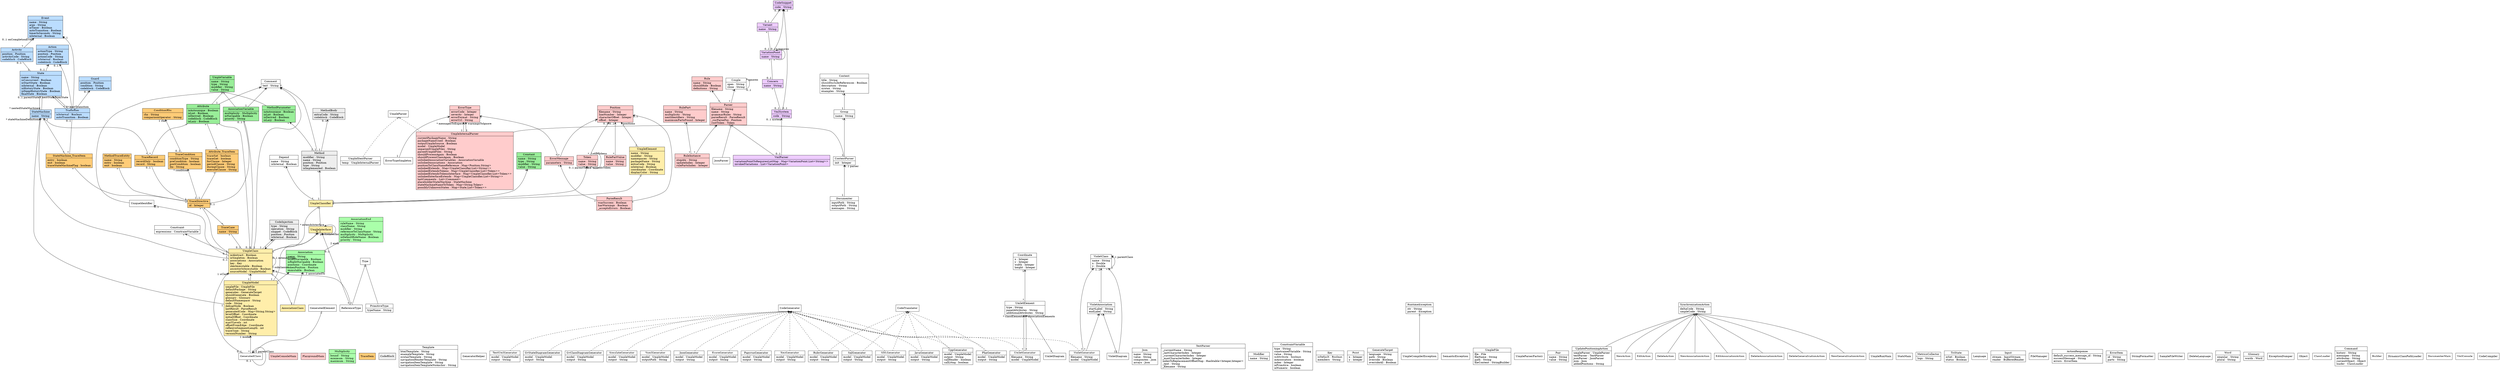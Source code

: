 // Code generated by Umple

digraph "DiagramMaster" {
  size="80,10"
  rankdir="BT"
  node [shape=record; href="javascript:Action.selectClass(\"\N\");"];

  // Class: Parser
  Parser [ style=filled, fillcolor="#FFCCCC" shape=record, label="{Parser|filename\ :\ String\l\
name\ :\ String\l\
grammarRules\ :\ String\l\
parseResult\ :\ ParseResult\l\
_curParsePos\ :\ Position\l\
rootToken\ :\ Token\l}",
   tooltip="class Parser
* Parses an Umple file (.ump) based on grammar rules.
 
 As parsing is going on \"tokens\" will be created and linked together in a hierarchy fashion based on what was parsed.
@umplesource DiagramMaster.ump 27
@umplesource Parser.ump 172
@umplesource Parser_Code.ump 675
"];

  // Class: UmpleInternalParser
  UmpleInternalParser [ style=filled, fillcolor="#FFCCCC" shape=record, label="{UmpleInternalParser|currentPackageName\ :\ String\l\
packageNameUsed\ :\ Boolean\l\
outputUmpleSource\ :\ Boolean\l\
model\ :\ UmpleModel\l\
unparsedUmpleFiles\ :\ String\l\
parsedUmpleFiles\ :\ String\l\
shouldProcessAgain\ :\ Boolean\l\
shouldProcessClassAgain\ :\ Boolean\l\
unlinkedAssociationVariables\ :\ AssociationVariable\l\
unlinkedAssociations\ :\ Association\l\
positionToClassNameReference\ :\ Map&lt;Position,String&gt;\l\
unlinkedExtends\ :\ Map&lt;UmpleClassifier,List&lt;String&gt;&gt;\l\
unlinkedExtendsTokens\ :\ Map&lt;UmpleClassifier,List&lt;Token&gt;&gt;\l\
unlinkedExtendsTokensInterface\ :\ Map&lt;UmpleClassifier,List&lt;Token&gt;&gt;\l\
unlinkedInterfaceExtends\ :\ Map&lt;UmpleClassifier,List&lt;String&gt;&gt;\l\
lastComments\ :\ List&lt;Comment&gt;\l\
placeholderStateMachine\ :\ StateMachine\l\
stateMachineNameToToken\ :\ Map&lt;String,Token&gt;\l\
possiblyUnknownStates\ :\ Map&lt;State,List&lt;Token&gt;&gt;\l}",
   tooltip="class UmpleInternalParser
Pink for core Umple classes for parsing and the model
Copyright: All contributers to the Umple Project

This file is made available subject to the open source license found at:
http://umple.org/license
This is our internal parser implementation for the Umple language.  It uses
a generic Parser that can read an external EBNF grammar file, and then populate
an abstract syntax tree.

The work of the UmpleInternalParser is 

a) The grammar definition (defined externally in *.grammar files)
b) Analyzing the AST to populate an Umple meta model instance
c) Delegating to our code generator to produce the necessary artifacts (i.e. Java / PHP / Ruby code)

Please refer to UmpleInternalParser_Code.ump for implementation details.
@umplesource DiagramMaster.ump 25
@umplesource UmpleInternalParser.ump 23
@umplesource UmpleInternalParser_Code.ump 33
@umplesource UmpleInternalParser_CodeCore.ump 17
@umplesource UmpleInternalParser_CodeClass.ump 17
@umplesource UmpleInternalParser_CodeConstraints.ump 17
@umplesource UmpleInternalParser_CodeStateMachine.ump 17
@umplesource UmpleInternalParser_CodeTrace.ump 17
@umplesource UmpleInternalParser_CodeLayout.ump 17
"];
  UmpleInternalParser -> Parser [arrowhead="empty"; samehead="gen"];

  UmpleInternalParser -> UmpleParser [  arrowhead="empty"; samehead="gen"; style=dashed];


  // Class: Rule
  Rule [ style=filled, fillcolor="#FFCCCC" shape=record, label="{Rule|name\ :\ String\l\
shouldHide\ :\ Boolean\l\
definitions\ :\ String\l}",
   tooltip="class Rule
* Represents a rule, which has a name and contains definitions that describe it.
 
 Examples of this are a class definition.
@umplesource DiagramMaster.ump 28
@umplesource Parser.ump 133
"];

  // Class: Position
  Position [ style=filled, fillcolor="#FFCCCC" shape=record, label="{Position|filename\ :\ String\l\
lineNumber\ :\ Integer\l\
characterOffset\ :\ Integer\l\
offset\ :\ Integer\l}",
   tooltip="class Position
* Used to indicate the coordinates of a position when parsing.  This is done by keeping track of the
 filename, the line number and the corresponding offset on that line number.
@umplesource DiagramMaster.ump 29
@umplesource Parser.ump 111
@umplesource Parser_Code.ump 322
"];

  // Class: RulePartValue
  RulePartValue [ style=filled, fillcolor="#FFCCCC" shape=record, label="{RulePartValue|name\ :\ String\l\
value\ :\ String\l}",
   tooltip="class RulePartValue
@umplesource DiagramMaster.ump 30
@umplesource Parser.ump 144
"];

  // Class: RulePart
  RulePart [ style=filled, fillcolor="#FFCCCC" shape=record, label="{RulePart|name\ :\ String\l\
multiplicity\ :\ String\l\
nextIdentifiers\ :\ String\l\
maximumPartsFound\ :\ Integer\l}",
   tooltip="class RulePart
@umplesource DiagramMaster.ump 31
@umplesource Parser.ump 151
@umplesource Parser_Code.ump 426
"];

  // Class: RuleInstance
  RuleInstance [ style=filled, fillcolor="#FFCCCC" shape=record, label="{RuleInstance|stopAts\ :\ String\l\
updateIndex\ :\ Integer\l\
rulePartsIndex\ :\ Integer\l}",
   tooltip="class RuleInstance
@umplesource DiagramMaster.ump 32
@umplesource Parser.ump 198
@umplesource Parser_Code.ump 1359
"];

  // Class: Token
  Token [ style=filled, fillcolor="#FFCCCC" shape=record, label="{Token|name\ :\ String\l\
value\ :\ String\l}",
   tooltip="class Token
* Fundamental to all parsing, used in conjunction with rules and their definitions.  As parsing is taking place
 these will indicate what is currently being looked for (such as a class definition or attribute) and helps to keep
 track of the positions that the input parser parsed things at.
@umplesource DiagramMaster.ump 33
@umplesource Parser.ump 90
@umplesource Parser_Code.ump 81
"];

  // Class: ErrorType
  ErrorType [ style=filled, fillcolor="#FFCCCC" shape=record, label="{ErrorType|errorCode\ :\ Integer\l\
severity\ :\ Integer\l\
errorFormat\ :\ String\l\
errorUrl\ :\ String\l}",
   tooltip="class ErrorType
* Represents an error type, which contains an error code, the severity of the error, etc.
@umplesource DiagramMaster.ump 34
@umplesource Parser.ump 61
@umplesource Parser_Code.ump 1674
"];

  // Class: ErrorMessage
  ErrorMessage [ style=filled, fillcolor="#FFCCCC" shape=record, label="{ErrorMessage|parameters\ :\ String\l}",
   tooltip="class ErrorMessage
* Represents an error message, typically used with parsing.
@umplesource DiagramMaster.ump 35
@umplesource Parser.ump 46
@umplesource Parser_Code.ump 1653
"];

  // Class: ParseResult
  ParseResult [ style=filled, fillcolor="#FFCCCC" shape=record, label="{ParseResult|wasSuccess\ :\ Boolean\l\
hasWarnings\ :\ Boolean\l\
_acceptsErrors\ :\ Boolean\l}",
   tooltip="class ParseResult
* Represents the results of parsing, such as if it was successful, whether it had warnings, etc.
@umplesource DiagramMaster.ump 36
@umplesource Parser.ump 24
@umplesource Parser_Code.ump 1586
"];

  // Class: UmpleConsoleMain
  UmpleConsoleMain [ style=filled, fillcolor="#FFCCCC" shape=record, label="{UmpleConsoleMain}",
   tooltip="class UmpleConsoleMain
@umplesource DiagramMaster.ump 37
@umplesource Main_Code.ump 14
"];

  // Class: PlaygroundMain
  PlaygroundMain [ style=filled, fillcolor="#FFCCCC" shape=record, label="{PlaygroundMain}",
   tooltip="class PlaygroundMain
TODO: Code smell - rename?
Text to diagram merging tool used by UmpleOnline
@umplesource DiagramMaster.ump 38
@umplesource Main_Code.ump 286
"];

  // Class: UmpleModel
  UmpleModel [ style=filled, fillcolor="#FFEEAA" shape=record, label="{UmpleModel|umpleFile\ :\ UmpleFile\l\
defaultPackage\ :\ String\l\
generates\ :\ GenerateTarget\l\
shouldGenerate\ :\ Boolean\l\
glossary\ :\ Glossary\l\
defaultNamespace\ :\ String\l\
code\ :\ String\l\
debugMode\ :\ Boolean\l\
lastResult\ :\ ParseResult\l\
generatedCode\ :\ Map&lt;String,String&gt;\l\
levelOffset\ :\ Coordinate\l\
initialOffset\ :\ Coordinate\l\
classSize\ :\ Coordinate\l\
maxYLevels\ :\ int\l\
offsetFromEdge\ :\ Coordinate\l\
reflexiveSegmentLength\ :\ int\l\
traceType\ :\ String\l\
versionNumber\ :\ String\l}",
   tooltip="class UmpleModel
Yellow for Classifiers, classes etc.
* Class UmpleModel is the central class describing the system being compiled.
 
 The model contains everything that was derived from an Umple file (.ump) when it was parsed such as 
 the classes, attributes, associations, state machines, methods, etc that were in it.
 
 Put another way, when an Umple file (.ump) is parsed an Umple model is populated with everything that was parsed from that file.
 
 Because of this it is absolutely critical to understand the model since it is basically the \"root\" of everything.
*
 In Umple_Code.ump: Methods for manipulating the Model
@umplesource DiagramMaster.ump 41
@umplesource Umple.ump 24
@umplesource Trace.ump 17
@umplesource UmpleVersion.ump 13
@umplesource Umple_Code.ump 18
"];

  // Class: UmpleElement
  UmpleElement [ style=filled, fillcolor="#FFEEAA" shape=record, label="{UmpleElement|name\ :\ String\l\
modifier\ :\ String\l\
namespaces\ :\ String\l\
packageName\ :\ String\l\
extraCode\ :\ String\l\
isInternal\ :\ Boolean\l\
coordinates\ :\ Coordinate\l\
displayColor\ :\ String\l}",
   tooltip="class UmpleElement
* An UmpleElement is one of the top-level items found in an Umple model
 Currently it has one subclass, UmpleClassifier
@umplesource DiagramMaster.ump 44
@umplesource Umple.ump 71
@umplesource Umple_Code.ump 589
"];

  // Class: UmpleClassifier
  UmpleClassifier [ style=filled, fillcolor="#FFEEAA" shape=record, label="{UmpleClassifier}",
   tooltip="class UmpleClassifier
* Represents an Umple classifier: a Class or Interface
@umplesource DiagramMaster.ump 43
@umplesource Umple.ump 295
"];
  UmpleClassifier -> UmpleElement [arrowhead="empty"; samehead="gen"];


  // Class: UmpleInterface
  UmpleInterface [ style=filled, fillcolor="#FFEEAA" shape=record, label="{UmpleInterface}",
   tooltip="class UmpleInterface
* Represents a interface.
 Like a class, but can't have any concrete methods, attributes or associations.
@umplesource DiagramMaster.ump 42
@umplesource Umple.ump 312
@umplesource Umple_Code.ump 558
"];
  UmpleInterface -> UmpleClassifier [arrowhead="empty"; samehead="gen"];


  // Class: UmpleClass
  UmpleClass [ style=filled, fillcolor="#FFEEAA" shape=record, label="{UmpleClass|isAbstract\ :\ Boolean\l\
isSingleton\ :\ Boolean\l\
associations\ :\ Association\l\
key\ :\ Key\l\
iAmImmutable\ :\ Boolean\l\
ancestorIsImmutable\ :\ Boolean\l\
sourceModel\ :\ UmpleModel\l}",
   tooltip="class UmpleClass
* An UmpleClass can contain attributes, associations, state machines and methods.
 It can also have various other information such as a key (to identify uniqueness),
 code to inject into generated code, and comments. It can be tagged with various
 patterns, such as 'singleton', meaning that there can only be one instance,
 and abstract, meaning it can't have any instances.
* In Umple_Code.ump: Methods for computing complex properties
@umplesource DiagramMaster.ump 46
@umplesource Umple.ump 330
@umplesource Trace.ump 90
@umplesource Umple_Code.ump 623
"];
  UmpleClass -> UmpleClassifier [arrowhead="empty"; samehead="gen"];


  // Class: AssociationClass
  AssociationClass [ style=filled, fillcolor="#FFEEAA" shape=record, label="{AssociationClass}",
   tooltip="class AssociationClass
* A combination of Class and Association (as defined in UML)
 An AssociationClass is a full-fledged class, but at the same time
 It associates two other classes that would otherwise have a many-many
 relationship. Instances of the AssociationClass represent data 
 held by the links between those two classes.
@umplesource DiagramMaster.ump 45
@umplesource Umple.ump 403
@umplesource Umple_Code.ump 612
"];
  AssociationClass -> UmpleClass [arrowhead="empty"; samehead="gen"];


  // Class: Association
  Association [ style=filled, fillcolor="#AAFFAA" shape=record, label="{Association|name\ :\ String\l\
isLeftNavigable\ :\ Boolean\l\
isRightNavigable\ :\ Boolean\l\
positions\ :\ Coordinate\l\
tokenPosition\ :\ Position\l\
immutable\ :\ Boolean\l}",
   tooltip="class Association
Green for things to do with associations and attributes
* Represents an association, typically between two Umple classes (1-1, 1-*, *-1, etc).
 An association in UML/Umple represents a relationship that exists at run time
 where instances of one class reference the other, and (if bidirectional) instance
 of the other class reference the first cass.
 The number of references is governed by the Multiplicity at each AssociationEnd
@umplesource DiagramMaster.ump 49
@umplesource Umple.ump 473
@umplesource Umple_Code.ump 1077
"];

  // Class: AssociationEnd
  AssociationEnd [ style=filled, fillcolor="#AAFFAA" shape=record, label="{AssociationEnd|roleName\ :\ String\l\
className\ :\ String\l\
modifier\ :\ String\l\
referenceToClassName\ :\ String\l\
multiplicity\ :\ Multiplicity\l\
isDefaultRoleName\ :\ Boolean\l\
priority\ :\ String\l}",
   tooltip="class AssociationEnd
* An association end represents one logical end of an association
 
 See also AssociationVariable
 TODO: Code smell referenceToClassName is a duplication, can access via the association 
 Create a derived attribute otherend (the other AssociationEnd)
* In Umple_Code.ump: Methods for computing compound properties
@umplesource DiagramMaster.ump 50
@umplesource Umple.ump 495
@umplesource Umple_Code.ump 1190
"];

  // Class: Multiplicity
  Multiplicity [ style=filled, fillcolor="#AAFFAA" shape=record, label="{Multiplicity|bound\ :\ String\l\
minimum\ :\ String\l\
maximum\ :\ String\l}",
   tooltip="class Multiplicity
* A multplicity constrains the number of linked objects at one end of an
 association

 TODO: extract derived attributes from Umple_Code.ump (getLowerBound etc.)
* In Umple_Code.ump: Methods for querying various propertiies of a Multiplicit
@umplesource DiagramMaster.ump 51
@umplesource Umple.ump 546
@umplesource Umple_Code.ump 1488
"];

  // Class: UmpleVariable
  UmpleVariable [ style=filled, fillcolor="#99EE99" shape=record, label="{UmpleVariable|name\ :\ String\l\
type\ :\ String\l\
modifier\ :\ String\l\
value\ :\ String\l}",
   tooltip="class UmpleVariable
* Superclass for tracking member variables in all target languages
 TODO: Code smell because we have both an association variable and also an association
 This class should go and instead AssociationEnd should be the member variable
@umplesource DiagramMaster.ump 53
@umplesource Umple.ump 414
@umplesource Umple_Code.ump 1017
"];

  // Class: AssociationVariable
  AssociationVariable [ style=filled, fillcolor="#99EE99" shape=record, label="{AssociationVariable|multiplicity\ :\ Multiplicity\l\
isNavigable\ :\ Boolean\l\
priority\ :\ String\l}",
   tooltip="class AssociationVariable
* An association variable represents one of the variables used to represent
 an association. In a two-directional association (navigable) there would
 be one of these in each associated class.

 See also AssociationEnd

 TODO: Code smell. Should be replaced by the 'otherEnd' of the AssociationEnd
* In Umple_Code.ump: Methods for testing various complex properties
@umplesource DiagramMaster.ump 54
@umplesource Umple.ump 523
@umplesource Umple_Code.ump 1314
"];
  AssociationVariable -> UmpleVariable [arrowhead="empty"; samehead="gen"];


  // Class: MethodParameter
  MethodParameter [ style=filled, fillcolor="#99EE99" shape=record, label="{MethodParameter|isAutounique\ :\ Boolean\l\
isList\ :\ Boolean\l\
isDerived\ :\ Boolean\l\
isLazy\ :\ Boolean\l}",
   tooltip="class MethodParameter
* Represents a parameter in a method and its various forms.
@umplesource DiagramMaster.ump 55
@umplesource Umple.ump 176
"];
  MethodParameter -> UmpleVariable [arrowhead="empty"; samehead="gen"];


  // Class: Attribute
  Attribute [ style=filled, fillcolor="#99EE99" shape=record, label="{Attribute|isAutounique\ :\ Boolean\l\
isList\ :\ Boolean\l\
isDerived\ :\ Boolean\l\
codeblock\ :\ CodeBlock\l\
isLazy\ :\ Boolean\l}",
   tooltip="class Attribute
* Represents an attribute.
 An attribute is more abstract than an instance variable / property in that
 it can be derived, and have various other modifiers such as being
 initialized, lazy (does not appear in constructor and must be initialized
 after construction), etc.
@umplesource DiagramMaster.ump 56
@umplesource Umple.ump 442
@umplesource Umple_Code.ump 1044
"];
  Attribute -> UmpleVariable [arrowhead="empty"; samehead="gen"];


  // Class: Constant
  Constant [ style=filled, fillcolor="#99EE99" shape=record, label="{Constant|name\ :\ String\l\
type\ :\ String\l\
modifier\ :\ String\l\
value\ :\ String\l}",
   tooltip="class Constant
* Represents a constant.
@umplesource DiagramMaster.ump 57
@umplesource Umple.ump 156
"];

  // Class: State
  State [ style=filled, fillcolor="#BBDDFF" shape=record, label="{State|name\ :\ String\l\
isConcurrent\ :\ Boolean\l\
isStartState\ :\ Boolean\l\
isInternal\ :\ Boolean\l\
isHistoryState\ :\ Boolean\l\
isDeepHistoryState\ :\ Boolean\l\
finalState\ :\ Boolean\l}",
   tooltip="class State
Blue for things to do with state machines
@umplesource DiagramMaster.ump 60
@umplesource StateMachine.ump 28
@umplesource StateMachine_Code.ump 301
"];

  // Class: StateMachine
  StateMachine [ style=filled, fillcolor="#BBDDFF" shape=record, label="{StateMachine|name\ :\ String\l}",
   tooltip="class StateMachine
@umplesource DiagramMaster.ump 61
@umplesource StateMachine.ump 14
@umplesource StateMachine_Code.ump 14
"];

  // Class: Event
  Event [ style=filled, fillcolor="#BBDDFF" shape=record, label="{Event|name\ :\ String\l\
args\ :\ String\l\
isTimer\ :\ Boolean\l\
autoTransition\ :\ Boolean\l\
timerInSeconds\ :\ String\l\
isInternal\ :\ Boolean\l}",
   tooltip="class Event
@umplesource DiagramMaster.ump 62
@umplesource StateMachine.ump 138
@umplesource StateMachine_Code.ump 443
"];

  // Class: Action
  Action [ style=filled, fillcolor="#BBDDFF" shape=record, label="{Action|actionType\ :\ String\l\
position\ :\ Position\l\
actionCode\ :\ String\l\
isInternal\ :\ Boolean\l\
codeblock\ :\ CodeBlock\l}",
   tooltip="class Action
@umplesource DiagramMaster.ump 63
@umplesource StateMachine.ump 100
"];

  // Class: Activity
  Activity [ style=filled, fillcolor="#BBDDFF" shape=record, label="{Activity|position\ :\ Position\l\
activityCode\ :\ String\l\
codeblock\ :\ CodeBlock\l}",
   tooltip="class Activity
@umplesource DiagramMaster.ump 64
@umplesource StateMachine.ump 47
"];

  // Class: Transition
  Transition [ style=filled, fillcolor="#BBDDFF" shape=record, label="{Transition|isInternal\ :\ Boolean\l\
autoTransition\ :\ Boolean\l}",
   tooltip="class Transition
@umplesource DiagramMaster.ump 65
@umplesource StateMachine.ump 84
@umplesource StateMachine_Code.ump 433
"];

  // Class: Guard
  Guard [ style=filled, fillcolor="#BBDDFF" shape=record, label="{Guard|position\ :\ Position\l\
condition\ :\ String\l\
codeblock\ :\ CodeBlock\l}",
   tooltip="class Guard
@umplesource DiagramMaster.ump 66
@umplesource StateMachine.ump 151
"];

  // Class: VmlParser
  VmlParser [ style=filled, fillcolor="#EECCFF" shape=record, label="{VmlParser|variationPointToRequiresListMap\ :\ Map&lt;VariationPoint,List&lt;String&gt;&gt;\l\
invokedVariations\ :\ List&lt;VariationPoint&gt;\l}",
   tooltip="class VmlParser
Purple for VML stuff
@umplesource DiagramMaster.ump 69
@umplesource Vml.ump 66
@umplesource Vml_Code.ump 174
@umplesource Vml_Code.ump 401
"];
  VmlParser -> Parser [arrowhead="empty"; samehead="gen"];


  // Class: VmlSystem
  VmlSystem [ style=filled, fillcolor="#EECCFF" shape=record, label="{VmlSystem|code\ :\ String\l}",
   tooltip="class VmlSystem
@umplesource DiagramMaster.ump 70
@umplesource Vml.ump 14
@umplesource Vml_Code.ump 68
@umplesource Vml_Code.ump 392
"];

  // Class: Concern
  Concern [ style=filled, fillcolor="#EECCFF" shape=record, label="{Concern|name\ :\ String\l}",
   tooltip="class Concern
POSITION INFORMATION
@umplesource DiagramMaster.ump 71
@umplesource Vml.ump 33
@umplesource Vml_Code.ump 87
@umplesource Vml_Code.ump 369
"];

  // Class: VariationPoint
  VariationPoint [ style=filled, fillcolor="#EECCFF" shape=record, label="{VariationPoint|name\ :\ String\l}",
   tooltip="class VariationPoint
@umplesource DiagramMaster.ump 72
@umplesource Vml.ump 41
@umplesource Vml_Code.ump 127
@umplesource Vml_Code.ump 376
"];

  // Class: Variant
  Variant [ style=filled, fillcolor="#EECCFF" shape=record, label="{Variant|name\ :\ String\l}",
   tooltip="class Variant
@umplesource DiagramMaster.ump 73
@umplesource Vml.ump 52
@umplesource Vml_Code.ump 159
@umplesource Vml_Code.ump 385
"];

  // Class: CodeSnippet
  CodeSnippet [ style=filled, fillcolor="#EECCFF" shape=record, label="{CodeSnippet|code\ :\ String\l}",
   tooltip="class CodeSnippet
@umplesource DiagramMaster.ump 74
@umplesource Vml.ump 59
@umplesource Vml_Code.ump 112
@umplesource Vml_Code.ump 408
"];

  // Class: TraceDirective
  TraceDirective [ style=filled, fillcolor="#FFCC77" shape=record, label="{TraceDirective|id\ :\ Integer\l}",
   tooltip="class TraceDirective
Orange for Trace stuff
@umplesource DiagramMaster.ump 77
@umplesource DiagramMaster.ump 84
@umplesource Trace.ump 53
"];

  // Class: TraceCase
  TraceCase [ style=filled, fillcolor="#FFCC77" shape=record, label="{TraceCase|name\ :\ String\l}",
   tooltip="class TraceCase
@umplesource DiagramMaster.ump 78
@umplesource Trace.ump 84
"];

  // Class: TraceRecord
  TraceRecord [ style=filled, fillcolor="#FFCC77" shape=record, label="{TraceRecord|recordOnly\ :\ boolean\l\
record\ :\ String\l}",
   tooltip="class TraceRecord
@umplesource DiagramMaster.ump 79
@umplesource Trace.ump 38
"];

  // Class: TraceCondition
  TraceCondition [ style=filled, fillcolor="#FFCC77" shape=record, label="{TraceCondition|conditionType\ :\ String\l\
preCondition\ :\ boolean\l\
postCondition\ :\ boolean\l\
lhs\ :\ String\l}",
   tooltip="class TraceCondition
@umplesource DiagramMaster.ump 80
@umplesource Trace.ump 22
"];

  // Class: StateMachine_TraceItem
  StateMachine_TraceItem [ style=filled, fillcolor="#FFCC77" shape=record, label="{StateMachine_TraceItem|entry\ :\ boolean\l\
exit\ :\ boolean\l\
traceStateMachineFlag\ :\ boolean\l}",
   tooltip="class StateMachine_TraceItem
@umplesource DiagramMaster.ump 81
@umplesource Trace.ump 75
"];

  // Class: Attribute_TraceItem
  Attribute_TraceItem [ style=filled, fillcolor="#FFCC77" shape=record, label="{Attribute_TraceItem|traceSet\ :\ boolean\l\
traceGet\ :\ boolean\l\
forClause\ :\ Integer\l\
periodClause\ :\ String\l\
duringClause\ :\ String\l\
executeClause\ :\ String\l}",
   tooltip="class Attribute_TraceItem
@umplesource DiagramMaster.ump 82
@umplesource Trace.ump 64
"];

  // Class: MethodTraceEntity
  MethodTraceEntity [ style=filled, fillcolor="#FFCC77" shape=record, label="{MethodTraceEntity|name\ :\ String\l\
entry\ :\ boolean\l\
exit\ :\ boolean\l}",
   tooltip="class MethodTraceEntity
@umplesource DiagramMaster.ump 83
@umplesource Trace.ump 46
"];

  // Class: TraceItem
  TraceItem [ style=filled, fillcolor="#FFCC77" shape=record, label="{TraceItem}",
   tooltip="class TraceItem
@umplesource DiagramMaster.ump 85
@umplesource Trace_Code.ump 16
"];

  // Class: ConditionRhs
  ConditionRhs [ style=filled, fillcolor="#FFCC77" shape=record, label="{ConditionRhs|rhs\ :\ String\l\
comparisonOperator\ :\ String\l}",
   tooltip="class ConditionRhs
@umplesource DiagramMaster.ump 86
@umplesource Trace.ump 32
"];

  // Class: Method
  Method [ style=filled, fillcolor="#EEEEEE" shape=record, label="{Method|modifier\ :\ String\l\
name\ :\ String\l\
position\ :\ Position\l\
type\ :\ String\l\
isImplemented\ :\ Boolean\l}",
   tooltip="class Method
Grey for methods and code injections
* A method in an Umple class or interface
 Umple Methods are coded by the programmer in the language(s) of their choice
@umplesource DiagramMaster.ump 89
@umplesource Umple.ump 107
@umplesource Umple_Code.ump 415
"];

  // Class: MethodBody
  MethodBody [ style=filled, fillcolor="#EEEEEE" shape=record, label="{MethodBody|extraCode\ :\ String\l\
codeblock\ :\ CodeBlock\l}",
   tooltip="class MethodBody
* The contents of a method, such as the code within it.
@umplesource DiagramMaster.ump 90
@umplesource Umple.ump 146
@umplesource Umple_Code.ump 459
"];

  // Class: CodeInjection
  CodeInjection [ style=filled, fillcolor="#EEEEEE" shape=record, label="{CodeInjection|type\ :\ String\l\
operation\ :\ String\l\
snippet\ :\ CodeBlock\l\
position\ :\ Position\l\
isInternal\ :\ Boolean\l}",
   tooltip="class CodeInjection
* A block of code that can be injected into one or more methods, constructor, etc.
@umplesource DiagramMaster.ump 91
@umplesource Umple.ump 270
@umplesource Umple_Code.ump 531
"];

  // Class: CodeBlock
  CodeBlock [ style=filled, fillcolor="#EEEEEE" shape=record, label="{CodeBlock}",
   tooltip="class CodeBlock
* A block of code in an arbitrary language to be injected into generated code
@umplesource DiagramMaster.ump 92
@umplesource Umple.ump 259
@umplesource Umple_Code.ump 481
"];

  // Class: Documenter
  Documenter [shape=record, label="{Documenter|inputPath\ :\ String\l\
outputPath\ :\ String\l\
messages\ :\ String\l}",
   tooltip="class Documenter
@umplesource Documenter.ump 14
@umplesource Documenter_Code.ump 50
"];

  // Class: Content
  Content [shape=record, label="{Content|title\ :\ String\l\
shouldIncludeReferences\ :\ Boolean\l\
description\ :\ String\l\
syntax\ :\ String\l\
examples\ :\ String\l}",
   tooltip="class Content
@umplesource Documenter.ump 28
@umplesource Documenter_Code.ump 330
"];

  // Class: Group
  Group [shape=record, label="{Group|name\ :\ String\l}",
   tooltip="class Group
@umplesource Documenter.ump 37
@umplesource Documenter_Code.ump 339
"];

  // Class: ContentParser
  ContentParser [shape=record, label="{ContentParser|init\ :\ Integer\l}",
   tooltip="class ContentParser
@umplesource Documenter.ump 43
@umplesource Documenter_Code.ump 347
"];
  ContentParser -> Parser [arrowhead="empty"; samehead="gen"];


  // Class: Template
  Template [shape=record, label="{Template|htmlTemplate\ :\ String\l\
exampleTemplate\ :\ String\l\
syntaxTemplate\ :\ String\l\
navigationHeaderTemplate\ :\ String\l\
navigationItemTemplate\ :\ String\l\
navigationItemTemplateNoAnchor\ :\ String\l}",
   tooltip="class Template
@umplesource Documenter.ump 49
@umplesource Documenter_Code.ump 412
"];

  // Class: GeneratorHelper
  GeneratorHelper [shape=record, label="{GeneratorHelper}",
   tooltip="class GeneratorHelper
@umplesource Generator.ump 36
@umplesource GeneratorHelper_Code.ump 20
@umplesource GeneratorHelper_CodeClass.ump 16
@umplesource GeneratorHelper_CodeStateMachine.ump 16
@umplesource GeneratorHelper_CodeTrace.ump 16
"];

  // Class: EcoreGenerator
  EcoreGenerator [shape=record, label="{EcoreGenerator|model\ :\ UmpleModel\l\
output\ :\ String\l}",
   tooltip="class EcoreGenerator
@umplesource Generator.ump 41
@umplesource Generator_CodeEcore.ump 12
"];
  EcoreGenerator -> CodeGenerator [  arrowhead="empty"; samehead="gen"; style=dashed];


  // Class: PapyrusGenerator
  PapyrusGenerator [shape=record, label="{PapyrusGenerator|model\ :\ UmpleModel\l\
output\ :\ String\l}",
   tooltip="class PapyrusGenerator
@umplesource Generator.ump 55
@umplesource Generator_CodePapyrus.ump 12
"];
  PapyrusGenerator -> CodeGenerator [  arrowhead="empty"; samehead="gen"; style=dashed];


  // Class: XmiGenerator
  XmiGenerator [shape=record, label="{XmiGenerator|model\ :\ UmpleModel\l\
output\ :\ String\l}",
   tooltip="class XmiGenerator
@umplesource Generator.ump 69
@umplesource Generator_CodeXmi.ump 12
"];
  XmiGenerator -> CodeGenerator [  arrowhead="empty"; samehead="gen"; style=dashed];


  // Class: TextUmlGenerator
  TextUmlGenerator [shape=record, label="{TextUmlGenerator|model\ :\ UmpleModel\l\
output\ :\ String\l}",
   tooltip="class TextUmlGenerator
@umplesource Generator.ump 83
@umplesource Generator_CodeTextUml.ump 12
"];
  TextUmlGenerator -> CodeGenerator [  arrowhead="empty"; samehead="gen"; style=dashed];


  // Class: GvStateDiagramGenerator
  GvStateDiagramGenerator [shape=record, label="{GvStateDiagramGenerator|model\ :\ UmpleModel\l\
output\ :\ String\l}",
   tooltip="class GvStateDiagramGenerator
@umplesource Generator.ump 97
@umplesource Generator_CodeGvStateDiagram.ump 26
"];
  GvStateDiagramGenerator -> CodeGenerator [  arrowhead="empty"; samehead="gen"; style=dashed];


  // Class: GvClassDiagramGenerator
  GvClassDiagramGenerator [shape=record, label="{GvClassDiagramGenerator|model\ :\ UmpleModel\l\
output\ :\ String\l}",
   tooltip="class GvClassDiagramGenerator
@umplesource Generator.ump 111
@umplesource Generator_CodeGvClassDiagram.ump 18
"];
  GvClassDiagramGenerator -> CodeGenerator [  arrowhead="empty"; samehead="gen"; style=dashed];


  // Class: SimulateGenerator
  SimulateGenerator [shape=record, label="{SimulateGenerator|model\ :\ UmpleModel\l\
output\ :\ String\l}",
   tooltip="class SimulateGenerator
@umplesource Generator.ump 125
@umplesource Generator_CodeSimulate.ump 12
"];
  SimulateGenerator -> CodeGenerator [  arrowhead="empty"; samehead="gen"; style=dashed];


  // Class: YumlGenerator
  YumlGenerator [shape=record, label="{YumlGenerator|model\ :\ UmpleModel\l\
outputPath\ :\ String\l}",
   tooltip="class YumlGenerator
@umplesource Generator.ump 139
@umplesource Generator_CodeYuml.ump 12
"];
  YumlGenerator -> CodeGenerator [  arrowhead="empty"; samehead="gen"; style=dashed];


  // Class: JsonGenerator
  JsonGenerator [shape=record, label="{JsonGenerator|model\ :\ UmpleModel\l\
output\ :\ String\l}",
   tooltip="class JsonGenerator
@umplesource Generator.ump 152
@umplesource Generator_CodeJson.ump 12
"];
  JsonGenerator -> CodeGenerator [  arrowhead="empty"; samehead="gen"; style=dashed];


  // Class: JavaGenerator
  JavaGenerator [shape=record, label="{JavaGenerator|model\ :\ UmpleModel\l\
output\ :\ String\l}",
   tooltip="class JavaGenerator
@umplesource Generator.ump 163
@umplesource Generator_CodeJava.ump 12
"];
  JavaGenerator -> CodeGenerator [  arrowhead="empty"; samehead="gen"; style=dashed];

  JavaGenerator -> CodeTranslator [  arrowhead="empty"; samehead="gen"; style=dashed];


  // Class: CppGenerator
  CppGenerator [shape=record, label="{CppGenerator|model\ :\ UmpleModel\l\
output\ :\ String\l\
callHeader\ :\ boolean\l\
callLttng\ :\ boolean\l}",
   tooltip="class CppGenerator
@umplesource Generator.ump 180
@umplesource Generator_CodeCpp.ump 12
"];
  CppGenerator -> CodeGenerator [  arrowhead="empty"; samehead="gen"; style=dashed];

  CppGenerator -> CodeTranslator [  arrowhead="empty"; samehead="gen"; style=dashed];


  // Class: PhpGenerator
  PhpGenerator [shape=record, label="{PhpGenerator|model\ :\ UmpleModel\l\
output\ :\ String\l}",
   tooltip="class PhpGenerator
@umplesource Generator.ump 198
@umplesource Generator_CodePhp.ump 12
"];
  PhpGenerator -> CodeGenerator [  arrowhead="empty"; samehead="gen"; style=dashed];

  PhpGenerator -> CodeTranslator [  arrowhead="empty"; samehead="gen"; style=dashed];


  // Class: RubyGenerator
  RubyGenerator [shape=record, label="{RubyGenerator|model\ :\ UmpleModel\l\
output\ :\ String\l}",
   tooltip="class RubyGenerator
@umplesource Generator.ump 215
@umplesource Generator_CodeRuby.ump 12
"];
  RubyGenerator -> CodeGenerator [  arrowhead="empty"; samehead="gen"; style=dashed];

  RubyGenerator -> CodeTranslator [  arrowhead="empty"; samehead="gen"; style=dashed];


  // Class: SqlGenerator
  SqlGenerator [shape=record, label="{SqlGenerator|model\ :\ UmpleModel\l\
output\ :\ String\l}",
   tooltip="class SqlGenerator
@umplesource Generator.ump 232
@umplesource Generator_CodeSql.ump 12
"];
  SqlGenerator -> CodeGenerator [  arrowhead="empty"; samehead="gen"; style=dashed];

  SqlGenerator -> CodeTranslator [  arrowhead="empty"; samehead="gen"; style=dashed];


  // Class: SDLGenerator
  SDLGenerator [shape=record, label="{SDLGenerator|model\ :\ UmpleModel\l\
output\ :\ String\l}",
   tooltip="class SDLGenerator
@umplesource Generator.ump 249
@umplesource Generator_CodeSDL.ump 12
"];
  SDLGenerator -> CodeGenerator [  arrowhead="empty"; samehead="gen"; style=dashed];

  SDLGenerator -> CodeTranslator [  arrowhead="empty"; samehead="gen"; style=dashed];


  // Class: JsonParser
  JsonParser [shape=record, label="{JsonParser}",
   tooltip="class JsonParser
@umplesource Json.ump 12
@umplesource Json_Code.ump 12
"];
  JsonParser -> Parser [arrowhead="empty"; samehead="gen"];


  // Class: Json
  Json [shape=record, label="{Json|name\ :\ String\l\
value\ :\ String\l\
composites\ :\ Json\l\
arrays\ :\ Json\l}",
   tooltip="class Json
@umplesource Json.ump 17
@umplesource Json_Code.ump 127
"];

  // Class: Couple
  Couple [shape=record, label="{Couple|open\ :\ String\l\
close\ :\ String\l}",
   tooltip="class Couple
@umplesource Parser.ump 14
@umplesource Parser_Code.ump 12
"];

  // Class: ErrorTypeSingleton
  ErrorTypeSingleton [shape=record, label="{ErrorTypeSingleton}",
   tooltip="class ErrorTypeSingleton
@umplesource Parser.ump 75
@umplesource Parser_Code.ump 1685
"];

  // Class: TextParser
  TextParser [shape=record, label="{TextParser|_currentName\ :\ String\l\
_lastCharacterIndex\ :\ Integer\l\
_currentCharacterIndex\ :\ Integer\l\
_maxCharacterIndex\ :\ Integer\l\
indexToReplacementOffsetMap\ :\ Hashtable&lt;Integer,Integer&gt;\l\
_text\ :\ String\l\
_filename\ :\ String\l}",
   tooltip="class TextParser
* Parses textual input and used in conjunction with the umple parser and internal parser to tokenize the contents of a file such
 as an Umple file.
@umplesource TextParser.ump 16
@umplesource TextParser_Code.ump 12
"];

  // Class: UmletGenerator
  UmletGenerator [shape=record, label="{UmletGenerator|filename\ :\ String\l\
model\ :\ UmpleModel\l}",
   tooltip="class UmletGenerator
@umplesource Umlet.ump 14
@umplesource Umlet_Code.ump 12
"];
  UmletGenerator -> CodeGenerator [  arrowhead="empty"; samehead="gen"; style=dashed];


  // Class: UmletDiagram
  UmletDiagram [shape=record, label="{UmletDiagram}",
   tooltip="class UmletDiagram
@umplesource Umlet.ump 26
@umplesource Umlet_Code.ump 140
"];

  // Class: UmletElement
  UmletElement [shape=record, label="{UmletElement|type\ :\ String\l\
panelAttributes\ :\ String\l\
additionalAttributes\ :\ String\l}",
   tooltip="class UmletElement
@umplesource Umlet.ump 31
"];

  // Class: Modifier
  Modifier [shape=record, label="{Modifier|name\ :\ String\l}",
   tooltip="class Modifier
* TO DO: Determine if this can be deleted
@umplesource Umple.ump 138
"];

  // Class: UniqueIdentifier
  UniqueIdentifier [shape=record, label="{UniqueIdentifier}",
   tooltip="class UniqueIdentifier
@umplesource Umple.ump 170
@umplesource Umple.ump 432
"];
  UniqueIdentifier -> UmpleVariable [arrowhead="empty"; samehead="gen"];


  // Class: Type
  Type [shape=record, label="{Type}",
   tooltip="class Type
* NOT used right now
 Type is a simple string
@umplesource Umple.ump 197
"];

  // Class: PrimitiveType
  PrimitiveType [shape=record, label="{PrimitiveType|typeName\ :\ String\l}",
   tooltip="class PrimitiveType
* NOT used right now
@umplesource Umple.ump 203
"];
  PrimitiveType -> Type [arrowhead="empty"; samehead="gen"];


  // Class: ReferenceType
  ReferenceType [shape=record, label="{ReferenceType}",
   tooltip="class ReferenceType
* NOT used right now
@umplesource Umple.ump 211
"];
  ReferenceType -> Type [arrowhead="empty"; samehead="gen"];


  // Class: ConstraintVariable
  ConstraintVariable [shape=record, label="{ConstraintVariable|type\ :\ String\l\
constrainedVariable\ :\ String\l\
value\ :\ String\l\
isAttribute\ :\ boolean\l\
isAssociation\ :\ boolean\l\
index\ :\ Integer\l\
isPrimitive\ :\ boolean\l\
isNumeric\ :\ boolean\l}",
   tooltip="class ConstraintVariable
* Under Development
@umplesource Umple.ump 220
"];

  // Class: Constraint
  Constraint [shape=record, label="{Constraint|expressions\ :\ ConstraintVariable\l}",
   tooltip="class Constraint
* The Constraint object related to Umple Classes
@umplesource Umple.ump 252
"];

  // Class: Key
  Key [shape=record, label="{Key|isDefault\ :\ Boolean\l\
members\ :\ String\l}",
   tooltip="class Key
*
 A key in a class is a set of attributes associations used to uniquely identify an object
@umplesource Umple.ump 286
@umplesource Umple_Code.ump 381
"];

  // Class: Depend
  Depend [shape=record, label="{Depend|name\ :\ String\l\
isInternal\ :\ Boolean\l}",
   tooltip="class Depend
* A depend relationship indicates a package on which this class depends
@umplesource Umple.ump 388
@umplesource Umple_Code.ump 400
"];

  // Class: GeneratedElement
  GeneratedElement [shape=record, label="{GeneratedElement}",
   tooltip="class GeneratedElement
TODO: Code smell: This duplicates the structure of the class from UmpleClass
This is a problem for model-to-model transformations
Should be abolished
@umplesource Umple.ump 561
@umplesource Umple_Code.ump 1631
"];

  // Class: GeneratedClass
  GeneratedClass [shape=record, label="{GeneratedClass}",
   tooltip="class GeneratedClass
* Represents a class that is generated from an Umple class, such as a Java or Cpp class.
@umplesource Umple.ump 569
"];
  GeneratedClass -> GeneratedElement [arrowhead="empty"; samehead="gen"];


  // Class: Point
  Point [shape=record, label="{Point|x\ :\ Integer\l\
y\ :\ Integer\l}",
   tooltip="class Point
class GeneratedInterface
{
isA GeneratedElement;
//code = null;
* -> 1 UmpleModel model;
0..1 -> 1 UmpleInterface uInterface;
}
* A point in cartesian coordinates, used in representing the layout of a
 diagram in Umple
@umplesource Umple.ump 595
@umplesource Umple_Code.ump 1704
"];

  // Class: Coordinate
  Coordinate [shape=record, label="{Coordinate|x\ :\ Integer\l\
y\ :\ Integer\l\
width\ :\ Integer\l\
height\ :\ Integer\l}",
   tooltip="class Coordinate
* A Coordinate is used in  the layout of classes
 It represents the shape of a class box in a diagram
@umplesource Umple.ump 607
@umplesource Umple_Code.ump 1728
"];

  // Class: Comment
  Comment [shape=record, label="{Comment|text\ :\ String\l}",
   tooltip="class Comment
* Represents a comment, such as those found around classes, methods, attributes and associations.
@umplesource Umple.ump 627
@umplesource Umple_Code.ump 1825
"];

  // Class: GenerateTarget
  GenerateTarget [shape=record, label="{GenerateTarget|language\ :\ String\l\
path\ :\ String\l\
override\ :\ Boolean\l\
overrideAll\ :\ Boolean\l}",
   tooltip="class GenerateTarget
* Represents the generation target, such as what the generated output language will be.
@umplesource Umple.ump 638
"];

  // Class: RuntimeException
  RuntimeException [shape=record, label="{RuntimeException|str\ :\ String\l\
parent\ :\ Exception\l}",
   tooltip="class RuntimeException
@umplesource UmpleExceptions.ump 12
"];

  // Class: UmpleCompilerException
  UmpleCompilerException [shape=record, label="{UmpleCompilerException}",
   tooltip="class UmpleCompilerException
@umplesource UmpleExceptions.ump 18
"];
  UmpleCompilerException -> RuntimeException [arrowhead="empty"; samehead="gen"];


  // Class: SemanticException
  SemanticException [shape=record, label="{SemanticException}",
   tooltip="class SemanticException
@umplesource UmpleExceptions.ump 25
"];

  // Class: UmpleFile
  UmpleFile [shape=record, label="{UmpleFile|file\ :\ File\l\
fileName\ :\ String\l\
path\ :\ String\l\
fileContent\ :\ StringBuilder\l}",
   tooltip="class UmpleFile
TODO: Users of this can most likely just use File, so this could be refactored out
@umplesource UmpleHelper.ump 23
@umplesource UmpleHelper_Code.ump 12
"];

  // Class: UmpleParserFactory
  UmpleParserFactory [shape=record, label="{UmpleParserFactory}",
   tooltip="class UmpleParserFactory
@umplesource UmpleHelper.ump 34
@umplesource UmpleHelper_Code.ump 118
"];

  // Class: Pair
  Pair [shape=record, label="{Pair|name\ :\ String\l\
value\ :\ String\l}",
   tooltip="class Pair
Simple name-value pair used in the Umple Parser
@umplesource UmpleInternalParser.ump 54
"];

  // Class: UmpleXtextParser
  UmpleXtextParser [shape=record, label="{UmpleXtextParser|temp\ :\ UmpleInternalParser\l}",
   tooltip="class UmpleXtextParser
@umplesource UmpleXtextParser.ump 17
@umplesource UmpleXtextParser_Code.ump 14
"];
  UmpleXtextParser -> UmpleParser [  arrowhead="empty"; samehead="gen"; style=dashed];


  // Class: SynchronizationAction
  SynchronizationAction [shape=record, label="{SynchronizationAction|deltaCode\ :\ String\l\
umpleCode\ :\ String\l}",
   tooltip="class SynchronizationAction
@umplesource UmpleSync.ump 14
@umplesource UmpleSync_Code.ump 14
"];

  // Class: UpdatePositioningAction
  UpdatePositioningAction [shape=record, label="{UpdatePositioningAction|umpleParser\ :\ UmpleParser\l\
textParser\ :\ TextParser\l\
jsonParser\ :\ JsonParser\l\
json\ :\ Json\l\
addedPositions\ :\ String\l}",
   tooltip="class UpdatePositioningAction
@umplesource UmpleSync.ump 20
@umplesource UmpleSync_Code.ump 23
"];
  UpdatePositioningAction -> SynchronizationAction [arrowhead="empty"; samehead="gen"];


  // Class: NewAction
  NewAction [shape=record, label="{NewAction}",
   tooltip="class NewAction
@umplesource UmpleSync.ump 33
@umplesource UmpleSync_Code.ump 230
"];
  NewAction -> SynchronizationAction [arrowhead="empty"; samehead="gen"];


  // Class: EditAction
  EditAction [shape=record, label="{EditAction}",
   tooltip="class EditAction
@umplesource UmpleSync.ump 41
@umplesource UmpleSync_Code.ump 337
"];
  EditAction -> SynchronizationAction [arrowhead="empty"; samehead="gen"];


  // Class: DeleteAction
  DeleteAction [shape=record, label="{DeleteAction}",
   tooltip="class DeleteAction
@umplesource UmpleSync.ump 50
@umplesource UmpleSync_Code.ump 596
"];
  DeleteAction -> SynchronizationAction [arrowhead="empty"; samehead="gen"];


  // Class: NewAssociationAction
  NewAssociationAction [shape=record, label="{NewAssociationAction}",
   tooltip="class NewAssociationAction
@umplesource UmpleSync.ump 59
@umplesource UmpleSync_Code.ump 657
"];
  NewAssociationAction -> SynchronizationAction [arrowhead="empty"; samehead="gen"];


  // Class: EditAssociationAction
  EditAssociationAction [shape=record, label="{EditAssociationAction}",
   tooltip="class EditAssociationAction
@umplesource UmpleSync.ump 67
@umplesource UmpleSync_Code.ump 836
"];
  EditAssociationAction -> SynchronizationAction [arrowhead="empty"; samehead="gen"];


  // Class: DeleteAssociationAction
  DeleteAssociationAction [shape=record, label="{DeleteAssociationAction}",
   tooltip="class DeleteAssociationAction
@umplesource UmpleSync.ump 75
@umplesource UmpleSync_Code.ump 1025
"];
  DeleteAssociationAction -> SynchronizationAction [arrowhead="empty"; samehead="gen"];


  // Class: DeleteGeneralizationAction
  DeleteGeneralizationAction [shape=record, label="{DeleteGeneralizationAction}",
   tooltip="class DeleteGeneralizationAction
@umplesource UmpleSync.ump 83
@umplesource UmpleSync_Code.ump 1160
"];
  DeleteGeneralizationAction -> SynchronizationAction [arrowhead="empty"; samehead="gen"];


  // Class: NewGeneralizationAction
  NewGeneralizationAction [shape=record, label="{NewGeneralizationAction}",
   tooltip="class NewGeneralizationAction
@umplesource UmpleSync.ump 91
@umplesource UmpleSync_Code.ump 1242
"];
  NewGeneralizationAction -> SynchronizationAction [arrowhead="empty"; samehead="gen"];


  // Class: VioletGenerator
  VioletGenerator [shape=record, label="{VioletGenerator|filename\ :\ String\l\
model\ :\ UmpleModel\l}",
   tooltip="class VioletGenerator
@umplesource Violet.ump 14
@umplesource Violet_Code.ump 12
"];
  VioletGenerator -> CodeGenerator [  arrowhead="empty"; samehead="gen"; style=dashed];


  // Class: VioletDiagram
  VioletDiagram [shape=record, label="{VioletDiagram}",
   tooltip="class VioletDiagram
@umplesource Violet.ump 28
@umplesource Violet_Code.ump 110
"];

  // Class: VioletClass
  VioletClass [shape=record, label="{VioletClass|name\ :\ String\l\
x\ :\ Double\l\
y\ :\ Double\l}",
   tooltip="class VioletClass
@umplesource Violet.ump 34
"];

  // Class: VioletAssociation
  VioletAssociation [shape=record, label="{VioletAssociation|startLabel\ :\ String\l\
endLabel\ :\ String\l}",
   tooltip="class VioletAssociation
@umplesource Violet.ump 42
"];

  // Class: UmpleRunMain
  UmpleRunMain [shape=record, label="{UmpleRunMain}",
   tooltip="class UmpleRunMain
@umplesource Main_Code.ump 171
"];

  // Class: StatsMain
  StatsMain [shape=record, label="{StatsMain}",
   tooltip="class StatsMain
@umplesource UmpleStats_Code.ump 14
"];

  // Class: MetricsCollector
  MetricsCollector [shape=record, label="{MetricsCollector|logs\ :\ String\l}",
   tooltip="class MetricsCollector
@umplesource UmpleStats_Code.ump 60
"];

  // Class: TriState
  TriState [shape=record, label="{TriState|isSet\ :\ Boolean\l\
status\ :\ Boolean\l}",
   tooltip="class TriState
@umplesource Util_Code.ump 12
"];

  // Class: Language
  Language [shape=record, label="{Language}",
   tooltip="class Language
@umplesource Util_Code.ump 24
"];

  // Class: Input
  Input [shape=record, label="{Input|stream\ :\ InputStream\l\
reader\ :\ BufferedReader\l}",
   tooltip="class Input
@umplesource Util_Code.ump 77
"];

  // Class: FileManager
  FileManager [shape=record, label="{FileManager}",
   tooltip="class FileManager
@umplesource Util_Code.ump 107
"];

  // Class: ActionResponse
  ActionResponse [shape=record, label="{ActionResponse|default_success_message_id\ :\ String\l\
successMessage\ :\ String\l\
errors\ :\ ErrorItem\l}",
   tooltip="class ActionResponse
@umplesource Util_Code.ump 206
"];

  // Class: ErrorItem
  ErrorItem [shape=record, label="{ErrorItem|id\ :\ String\l\
parts\ :\ String\l}",
   tooltip="class ErrorItem
@umplesource Util_Code.ump 289
"];

  // Class: StringFormatter
  StringFormatter [shape=record, label="{StringFormatter}",
   tooltip="class StringFormatter
@umplesource Util_Code.ump 305
"];

  // Class: SampleFileWriter
  SampleFileWriter [shape=record, label="{SampleFileWriter}",
   tooltip="class SampleFileWriter
@umplesource Util_Code.ump 567
"];

  // Class: DeleteLanguage
  DeleteLanguage [shape=record, label="{DeleteLanguage}",
   tooltip="class DeleteLanguage
@umplesource Util_Code.ump 836
"];

  // Class: Word
  Word [shape=record, label="{Word|singular\ :\ String\l\
plural\ :\ String\l}",
   tooltip="class Word
@umplesource Util_Code.ump 841
"];

  // Class: Glossary
  Glossary [shape=record, label="{Glossary|words\ :\ Word\l}",
   tooltip="class Glossary
@umplesource Util_Code.ump 847
"];

  // Class: ExceptionDumper
  ExceptionDumper [shape=record, label="{ExceptionDumper}",
   tooltip="class ExceptionDumper
@umplesource Util_Code.ump 997
"];

  // Class: Object
  Object [shape=record, label="{Object}",
   tooltip="class Object
@umplesource Builder_Code.ump 3
"];

  // Class: ClassLoader
  ClassLoader [shape=record, label="{ClassLoader}",
   tooltip="class ClassLoader
@umplesource Builder_Code.ump 4
"];

  // Class: Command
  Command [shape=record, label="{Command|history\ :\ String\l\
messages\ :\ String\l\
attributes\ :\ String\l\
currentObject\ :\ Object\l\
loader\ :\ ClassLoader\l}",
   tooltip="class Command
@umplesource Builder_Code.ump 6
"];

  // Class: Builder
  Builder [shape=record, label="{Builder}",
   tooltip="class Builder
@umplesource Builder_Code.ump 188
"];

  // Class: DynamicClassPathLoader
  DynamicClassPathLoader [shape=record, label="{DynamicClassPathLoader}",
   tooltip="class DynamicClassPathLoader
@umplesource Builder_Code.ump 307
"];

  // Class: DocumenterMain
  DocumenterMain [shape=record, label="{DocumenterMain}",
   tooltip="class DocumenterMain
@umplesource Documenter_Code.ump 13
"];

  // Class: VmlConsole
  VmlConsole [shape=record, label="{VmlConsole}",
   tooltip="class VmlConsole
@umplesource Vml_Code.ump 15
"];

  // Class: CodeCompiler
  CodeCompiler [shape=record, label="{CodeCompiler}",
   tooltip="class CodeCompiler
@umplesource Compiler.ump 14
"];

  // All associations
  Parser -> Rule [dir="forward", arrowhead="open", taillabel="* ", headlabel="* "];
  Parser -> Couple [dir="forward", arrowhead="open", taillabel="* ", headlabel="* "];
  UmpleInternalParser -> ErrorType [dir="forward", arrowhead="open", taillabel="1 ", headlabel="* messagesToExpect"];
  UmpleInternalParser -> ErrorType [dir="forward", arrowhead="open", taillabel="1 ", headlabel="* warningsToIgnore"];
  RulePartValue -> Position [dir="forward", arrowhead="open", taillabel="* ", headlabel="0..1 "];
  RuleInstance -> RulePart [dir="forward", arrowhead="open", taillabel="* ", headlabel="* "];
  RuleInstance -> Parser [dir="forward", arrowhead="open", taillabel="* ", headlabel="1 "];
  Token -> Token [dir="none", taillabel="0..1 parentToken", headlabel="* subTokens"];
  Token -> Position [dir="forward", arrowhead="open", taillabel="* ", headlabel="0..1 "];
  ErrorMessage -> ErrorType [dir="forward", arrowhead="open", taillabel="* ", headlabel="1 "];
  ErrorMessage -> Position [dir="forward", arrowhead="open", taillabel="* ", headlabel="1 "];
  ParseResult -> Position [dir="forward", arrowhead="open", taillabel="* ", headlabel="0..1 "];
  ParseResult -> ErrorMessage [dir="forward", arrowhead="open", taillabel="* ", headlabel="* "];
  UmpleModel -> Association [dir="forward", arrowhead="open", taillabel="1 ", headlabel="* "];
  UmpleModel -> UmpleClass [dir="forward", arrowhead="open", taillabel="1 ", headlabel="* "];
  UmpleModel -> StateMachine [dir="forward", arrowhead="open", taillabel="1 ", headlabel="* stateMachineDefinitions"];
  UmpleModel -> UmpleInterface [dir="forward", arrowhead="open", taillabel="1 ", headlabel="* "];
  UmpleElement -> Position [dir="forward", arrowhead="open", taillabel="1 ", headlabel="* positions"];
  UmpleClassifier -> Method [dir="forward", arrowhead="open", taillabel="1 ", headlabel="* "];
  UmpleClassifier -> Depend [dir="forward", arrowhead="open", taillabel="* ", headlabel="* "];
  UmpleClassifier -> Constant [dir="forward", arrowhead="open", taillabel="1 ", headlabel="* "];
  UmpleClassifier -> Token [dir="forward", arrowhead="open", taillabel="* ", headlabel="0..1 extendsToken"];
  UmpleInterface -> UmpleInterface [dir="forward", arrowhead="open", taillabel="* ", headlabel="* extendsInterface"];
  UmpleClass -> CodeInjection [dir="forward", arrowhead="open", taillabel="1 ", headlabel="* "];
  UmpleClass -> Constraint [dir="forward", arrowhead="open", taillabel="1 ", headlabel="* "];
  UmpleClass -> UmpleClass [dir="none", taillabel="* subclasses", headlabel="0..1 extendsClass"];
  UmpleClass -> UmpleInterface [dir="forward", arrowhead="open", taillabel="* ", headlabel="* parentInterface"];
  UmpleClass -> UniqueIdentifier [dir="forward", arrowhead="open", taillabel="1 ", headlabel="0..1 "];
  UmpleClass -> Attribute [dir="none", taillabel="1 ", headlabel="* "];
  UmpleClass -> AssociationVariable [dir="none", taillabel="0..1 ", headlabel="* "];
  UmpleClass -> Comment [dir="forward", arrowhead="open", taillabel="1 ", headlabel="* "];
  UmpleClass -> TraceDirective [dir="none", taillabel="0..1 ", headlabel="* "];
  UmpleClass -> TraceCase [dir="none", taillabel="0..1 ", headlabel="* "];
  AssociationClass -> Association [dir="forward", arrowhead="open", taillabel="1 ", headlabel="0..2 associatedTo"];
  Association -> AssociationEnd [dir="none", taillabel="0..1 ", headlabel="2 ends"];
  AssociationVariable -> Comment [dir="forward", arrowhead="open", taillabel="1 ", headlabel="* "];
  Attribute -> Comment [dir="forward", arrowhead="open", taillabel="1 ", headlabel="* "];
  State -> Activity [dir="none", taillabel="1 ", headlabel="0..1 "];
  State -> Action [dir="forward", arrowhead="open", taillabel="0..1 ", headlabel="* "];
  State -> StateMachine [dir="none", taillabel="* ", headlabel="1 "];
  StateMachine -> UmpleClass [dir="none", taillabel="* ", headlabel="0..1 "];
  StateMachine -> State [dir="none", taillabel="* nestedStateMachines", headlabel="0..1 parentState"];
  Activity -> Event [dir="forward", arrowhead="open", taillabel="* ", headlabel="0..1 onCompletionEvent"];
  Transition -> Event [dir="forward", arrowhead="open", taillabel="* ", headlabel="0..1 "];
  Transition -> State [dir="none", taillabel="* ", headlabel="1 fromState"];
  Transition -> State [dir="none", taillabel="* nextTransition", headlabel="1 nextState"];
  Transition -> Guard [dir="forward", arrowhead="open", taillabel="* ", headlabel="0..1 "];
  Transition -> Action [dir="forward", arrowhead="open", taillabel="0..1 ", headlabel="0..1 "];
  VmlParser -> VmlSystem [dir="forward", arrowhead="open", taillabel="0..1 ", headlabel="0..1 system"];
  VmlSystem -> CodeSnippet [dir="forward", arrowhead="open", taillabel="0..1 ", headlabel="* "];
  VmlSystem -> Concern [dir="none", taillabel="0..1 ", headlabel="* "];
  Concern -> VariationPoint [dir="none", taillabel="0..1 ", headlabel="* "];
  VariationPoint -> CodeSnippet [dir="forward", arrowhead="open", taillabel="0..1 ", headlabel="0..1 "];
  VariationPoint -> Variant [dir="none", taillabel="0..1 ", headlabel="* "];
  VariationPoint -> VariationPoint [dir="forward", arrowhead="open", taillabel="* ", headlabel="* requires"];
  Variant -> CodeSnippet [dir="forward", arrowhead="open", taillabel="0..1 ", headlabel="0..1 "];
  TraceDirective -> Attribute_TraceItem [dir="none", taillabel="1 ", headlabel="* "];
  TraceDirective -> StateMachine_TraceItem [dir="none", taillabel="* ", headlabel="* "];
  TraceDirective -> MethodTraceEntity [dir="none", taillabel="* ", headlabel="* "];
  TraceDirective -> AssociationVariable [dir="none", taillabel="0..1 ", headlabel="0..1 "];
  TraceDirective -> TraceCondition [dir="forward", arrowhead="open", taillabel="1 ", headlabel="* condition"];
  TraceDirective -> TraceRecord [dir="none", taillabel="1 ", headlabel="0..1 "];
  TraceCase -> TraceDirective [dir="none", taillabel="* ", headlabel="* "];
  TraceRecord -> Attribute [dir="none", taillabel="* ", headlabel="* "];
  TraceRecord -> StateMachine [dir="none", taillabel="* ", headlabel="* "];
  TraceCondition -> ConditionRhs [dir="forward", arrowhead="open", taillabel="0..1 ", headlabel="1 rhs"];
  StateMachine_TraceItem -> StateMachine [dir="none", taillabel="* ", headlabel="0..1 "];
  StateMachine_TraceItem -> Transition [dir="none", taillabel="* ", headlabel="0..1 "];
  Attribute_TraceItem -> Attribute [dir="none", taillabel="* ", headlabel="* "];
  Method -> MethodParameter [dir="forward", arrowhead="open", taillabel="1 ", headlabel="* "];
  Method -> MethodBody [dir="forward", arrowhead="open", taillabel="1 ", headlabel="0..1 "];
  Method -> Comment [dir="forward", arrowhead="open", taillabel="1 ", headlabel="* "];
  CodeInjection -> UmpleClass [dir="forward", arrowhead="open", taillabel="* ", headlabel="1 "];
  Documenter -> ContentParser [dir="forward", arrowhead="open", taillabel="1 ", headlabel="0..1 parser"];
  Group -> Content [dir="forward", arrowhead="open", taillabel="1 ", headlabel="* "];
  ContentParser -> Group [dir="forward", arrowhead="open", taillabel="1 ", headlabel="* "];
  Couple -> Couple [dir="none", taillabel="0..1 ", headlabel="* ignores"];
  ErrorTypeSingleton -> ErrorType [dir="forward", arrowhead="open", taillabel="1 ", headlabel="* "];
  UmletGenerator -> UmletElement [dir="forward", arrowhead="open", taillabel="* ", headlabel="* classElements"];
  UmletGenerator -> UmletElement [dir="forward", arrowhead="open", taillabel="* ", headlabel="* associationElements"];
  UmletDiagram -> UmletElement [dir="none", taillabel="* ", headlabel="* "];
  UmletElement -> Coordinate [dir="forward", arrowhead="open", taillabel="* ", headlabel="1 "];
  ReferenceType -> UmpleClass [dir="forward", arrowhead="open", taillabel="* ", headlabel="0..1 "];
  ReferenceType -> UmpleInterface [dir="forward", arrowhead="open", taillabel="* ", headlabel="0..1 "];
  GeneratedClass -> UmpleModel [dir="forward", arrowhead="open", taillabel="* ", headlabel="1 model"];
  GeneratedClass -> UmpleClass [dir="forward", arrowhead="open", taillabel="0..1 ", headlabel="1 uClass"];
  GeneratedClass -> GeneratedClass [dir="forward", arrowhead="open", taillabel="0..1 ", headlabel="0..1 parentClass"];
  VioletGenerator -> VioletClass [dir="forward", arrowhead="open", taillabel="* ", headlabel="* "];
  VioletGenerator -> VioletAssociation [dir="forward", arrowhead="open", taillabel="* ", headlabel="* "];
  VioletDiagram -> VioletClass [dir="forward", arrowhead="open", taillabel="1 ", headlabel="* "];
  VioletDiagram -> VioletAssociation [dir="forward", arrowhead="open", taillabel="1 ", headlabel="* "];
  VioletClass -> VioletClass [dir="forward", arrowhead="open", taillabel="* ", headlabel="0..1 parentClass"];
  VioletAssociation -> VioletClass [dir="forward", arrowhead="open", taillabel="* ", headlabel="1..2 "];
}
